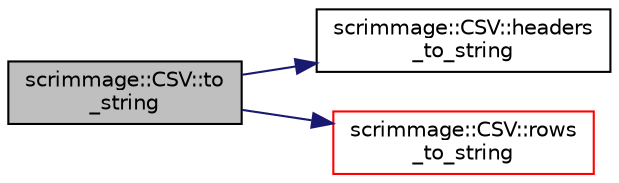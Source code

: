 digraph "scrimmage::CSV::to_string"
{
 // LATEX_PDF_SIZE
  edge [fontname="Helvetica",fontsize="10",labelfontname="Helvetica",labelfontsize="10"];
  node [fontname="Helvetica",fontsize="10",shape=record];
  rankdir="LR";
  Node1 [label="scrimmage::CSV::to\l_string",height=0.2,width=0.4,color="black", fillcolor="grey75", style="filled", fontcolor="black",tooltip=" "];
  Node1 -> Node2 [color="midnightblue",fontsize="10",style="solid",fontname="Helvetica"];
  Node2 [label="scrimmage::CSV::headers\l_to_string",height=0.2,width=0.4,color="black", fillcolor="white", style="filled",URL="$classscrimmage_1_1CSV.html#ac0cc34b2ab5b60821403b8b0b140fdf4",tooltip=" "];
  Node1 -> Node3 [color="midnightblue",fontsize="10",style="solid",fontname="Helvetica"];
  Node3 [label="scrimmage::CSV::rows\l_to_string",height=0.2,width=0.4,color="red", fillcolor="white", style="filled",URL="$classscrimmage_1_1CSV.html#a39f512e6eccd8e00ca26a2686637a0f7",tooltip=" "];
}
